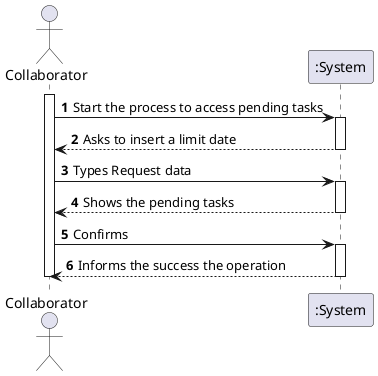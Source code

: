 @startuml
'https://plantuml.com/sequence-diagram

autonumber

'hide footbox
actor "Collaborator" as ADM

participant ":System" as UI

activate ADM
ADM -> UI : Start the process to access pending tasks
activate UI
UI --> ADM : Asks to insert a limit date
deactivate UI

ADM -> UI : Types Request data
activate UI

UI --> ADM : Shows the pending tasks
deactivate UI

ADM -> UI : Confirms
activate UI

UI --> ADM : Informs the success the operation
deactivate UI

deactivate ADM

@enduml


@enduml